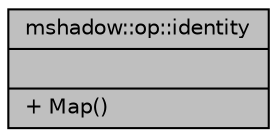 digraph "mshadow::op::identity"
{
 // LATEX_PDF_SIZE
  edge [fontname="Helvetica",fontsize="10",labelfontname="Helvetica",labelfontsize="10"];
  node [fontname="Helvetica",fontsize="10",shape=record];
  Node1 [label="{mshadow::op::identity\n||+ Map()\l}",height=0.2,width=0.4,color="black", fillcolor="grey75", style="filled", fontcolor="black",tooltip="identity function that maps a real number to it self"];
}
